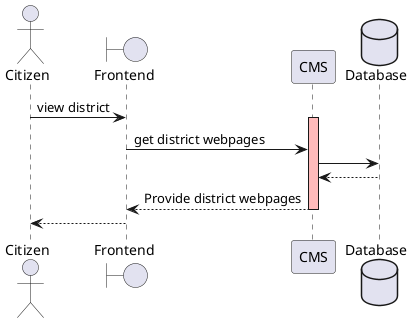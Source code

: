 @startuml

' entities
actor       Citizen     as citizen
boundary    Frontend    as frontend
participant CMS         as cms
database    Database    as db

' relations
citizen -> frontend : view district

activate cms #FFBBBB
frontend -> cms : get district webpages
cms -> db : 
db --> cms : 
cms --> frontend : Provide district webpages
deactivate cms

frontend --> citizen 

@enduml



@startuml

' entities
boundary "Knowledge Base"   as wikidata
boundary "Web Analyzing Service" as s1

participant "Data Scraper"  as data_scraper
participant "Page Summarizer AI/LLM" as page_summarizer_llm
participant CMS         as cms
database    Database    as db


' relations
activate data_scraper #FFBBBB
activate wikidata
data_scraper -> wikidata : get gov webpages
deactivate wikidata
activate s1
wikidata --> data_scraper
data_scraper -> s1 : send list of webpages
s1 --> data_scraper : provide software info
data_scraper -> cms : 
deactivate s1

activate page_summarizer_llm
data_scraper -> page_summarizer_llm : screen scrape
page_summarizer_llm --> data_scraper : webpage content summary
data_scraper -> cms : 
deactivate page_summarizer_llm

data_scraper -> cms
cms -> db : store scraped info

deactivate data_scraper


@enduml